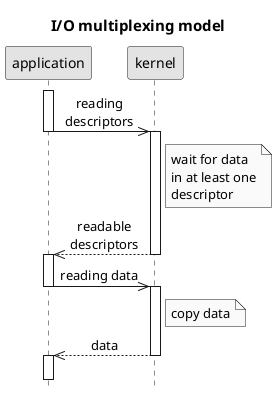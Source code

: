 @startuml
title I/O multiplexing model
hide footbox
skinparam monochrome true
skinparam defaultFontName Microsoft Sans Serif
skinparam titleFontSize 15
skinparam sequenceMessageAlign center
activate application
application->>kernel: reading\ndescriptors
deactivate application
activate kernel
Note right of kernel: wait for data\nin at least one\ndescriptor
kernel-->>application: readable\ndescriptors
deactivate kernel
activate application
application->>kernel: reading data
deactivate application
activate kernel
Note right of kernel: copy data
kernel-->>application: data
deactivate kernel
activate application
||15||
@enduml

